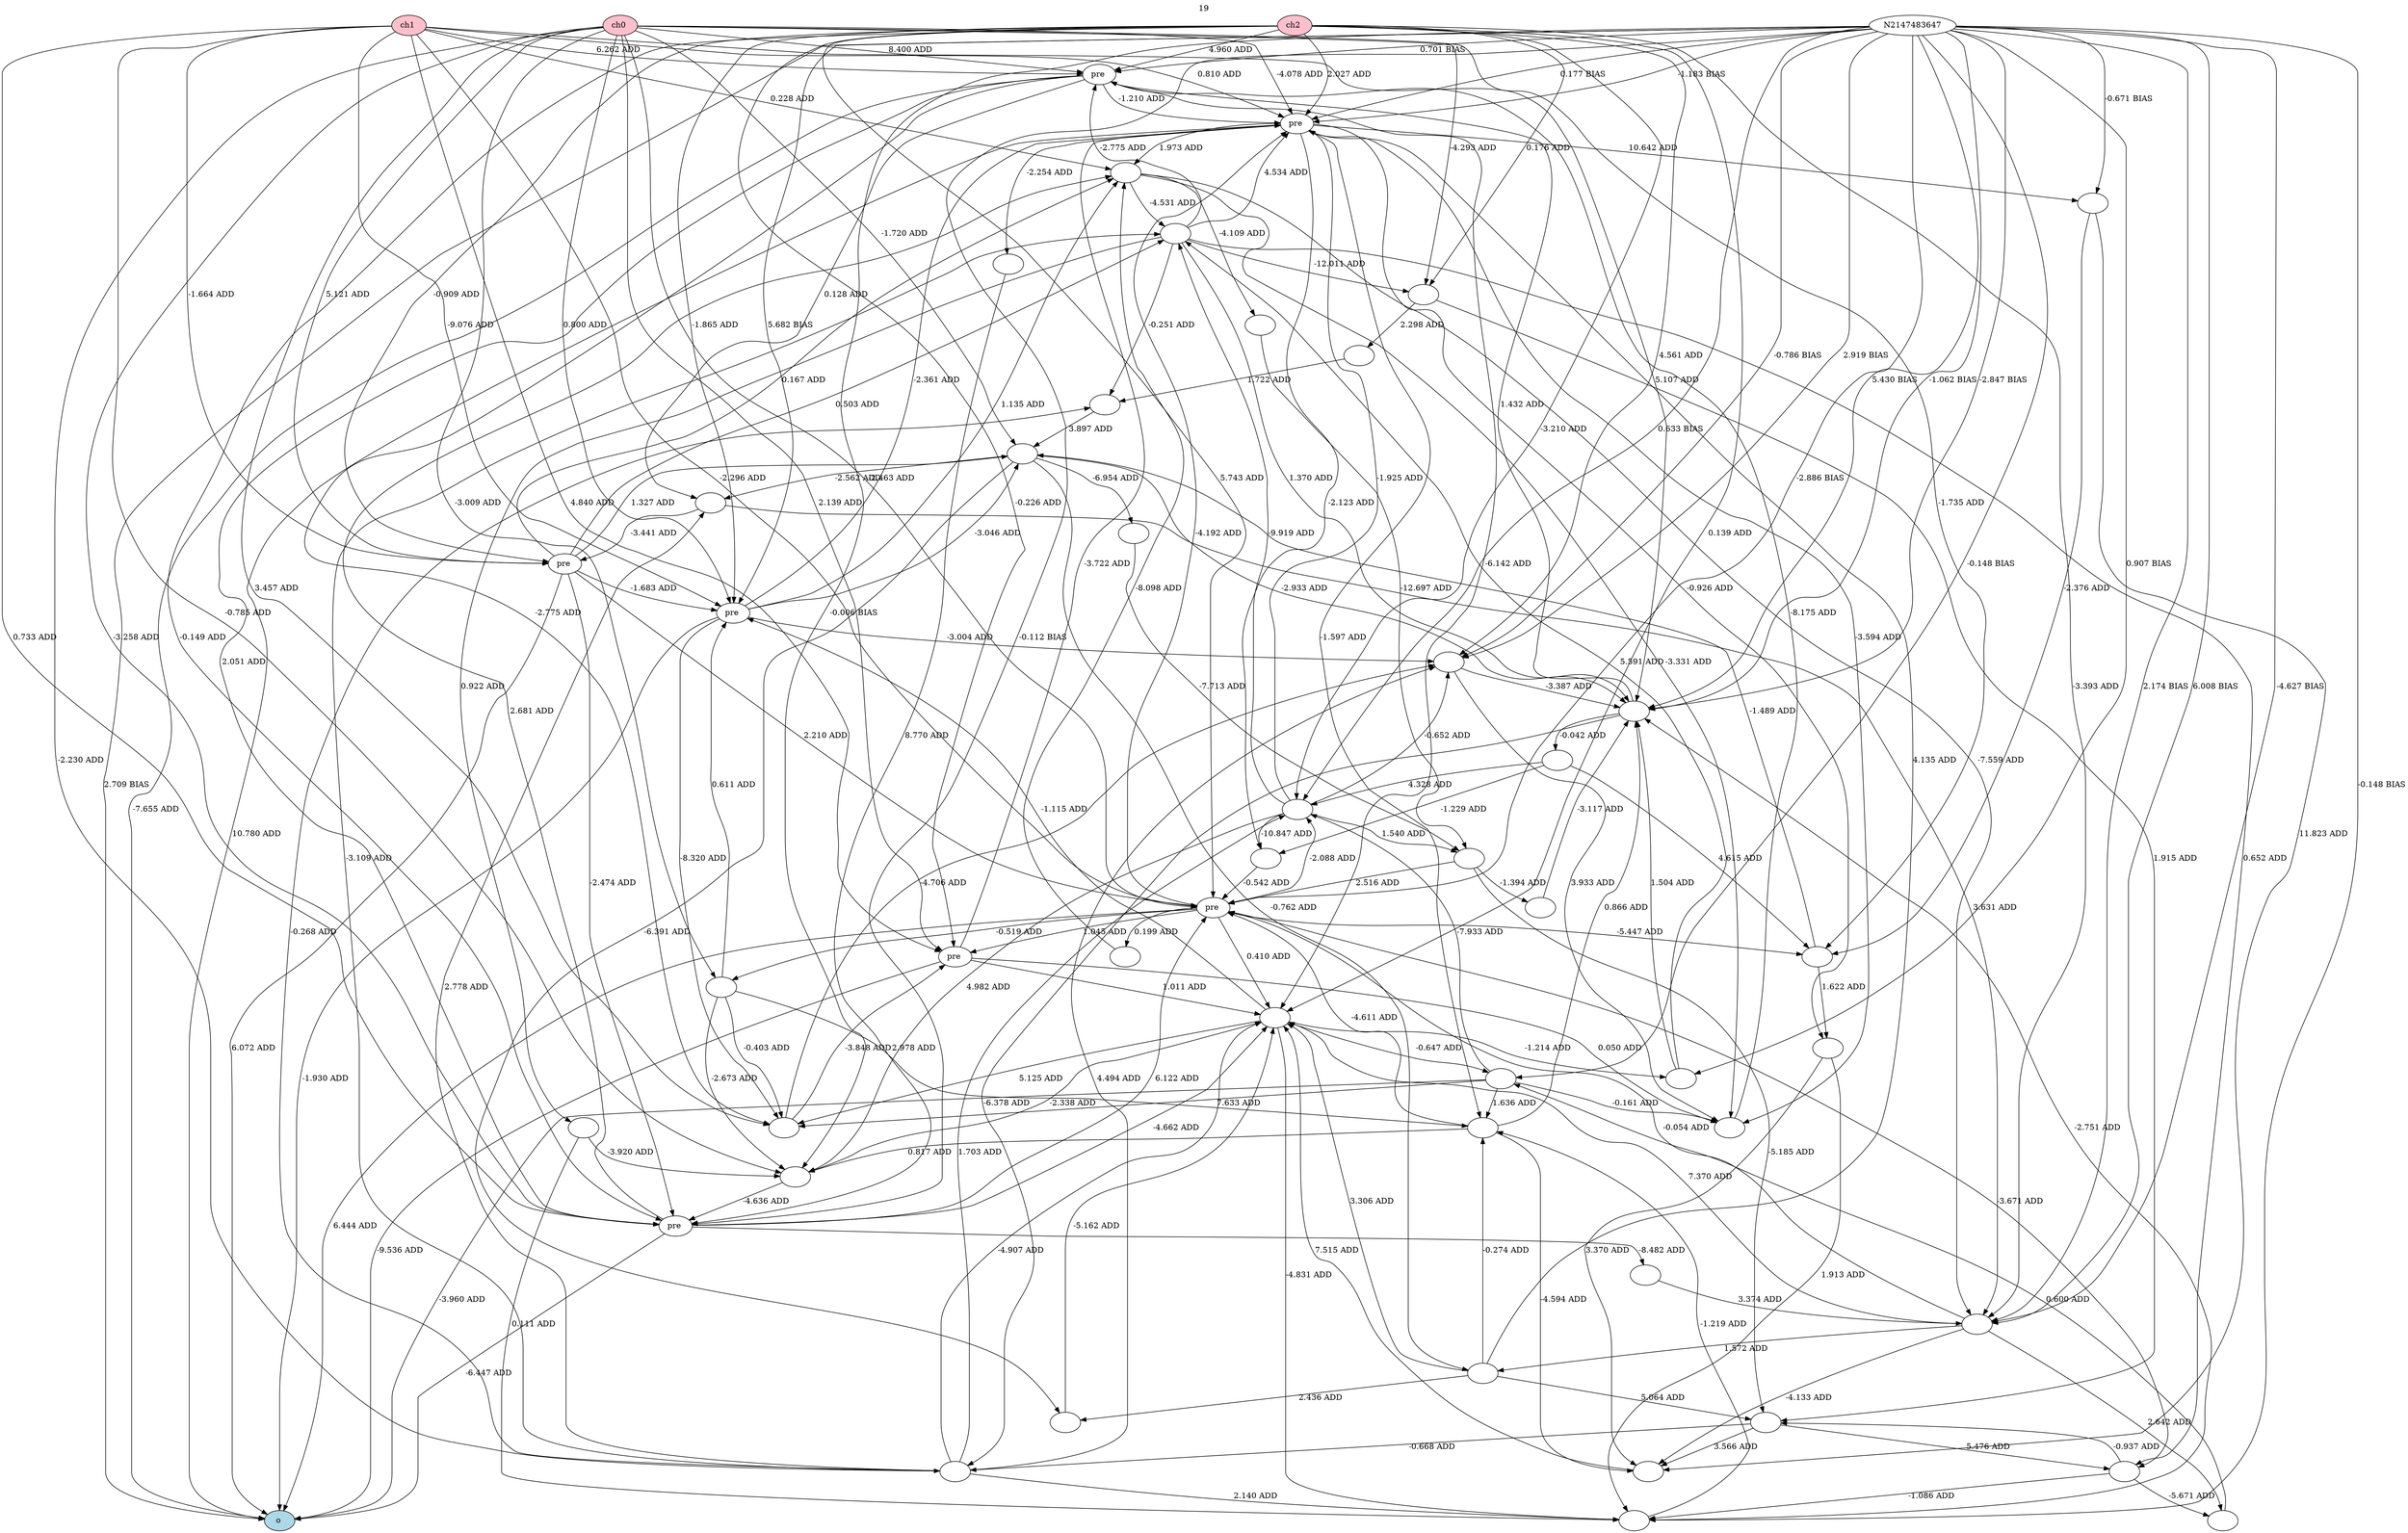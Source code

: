 digraph g {
graph [overlap="false"];
N251372 -> N251365 [label="8.400 ADD"];
N251372 -> N251366 [label="-4.078 ADD"];
N251372 -> N251369 [label="0.800 ADD"];
N251372 -> N251371 [label="-2.463 ADD"];
N251372 -> N251368 [label="2.139 ADD"];
N251372 -> N251370 [label="-3.258 ADD"];
N251372 -> N251367 [label="5.121 ADD"];
N251373 -> N251365 [label="4.960 ADD"];
N251373 -> N251366 [label="2.027 ADD"];
N251373 -> N251369 [label="-1.865 ADD"];
N251373 -> N251371 [label="5.743 ADD"];
N251373 -> N251368 [label="-0.226 ADD"];
N251373 -> N251370 [label="-0.149 ADD"];
N251373 -> N251367 [label="-0.909 ADD"];
N251374 -> N251365 [label="6.262 ADD"];
N251374 -> N251366 [label="0.810 ADD"];
N251374 -> N251369 [label="-9.076 ADD"];
N251374 -> N251371 [label="-2.296 ADD"];
N251374 -> N251368 [label="4.840 ADD"];
N251374 -> N251370 [label="0.733 ADD"];
N251374 -> N251367 [label="-1.664 ADD"];
N251365 -> N251375 [label="-7.655 ADD"];
N251366 -> N251375 [label="10.780 ADD"];
N251369 -> N251375 [label="-1.930 ADD"];
N251371 -> N251375 [label="6.444 ADD"];
N251368 -> N251375 [label="-9.536 ADD"];
N251370 -> N251375 [label="-6.447 ADD"];
N251367 -> N251375 [label="6.072 ADD"];
N251367 -> N251369 [label="-1.683 ADD"];
N251365 -> N252238 [label="-2.775 ADD"];
N252238 -> N251368 [label="-3.848 ADD"];
N251365 -> N251366 [label="-1.210 ADD"];
N251367 -> N251370 [label="-2.474 ADD"];
N2147483647 -> N251369 [label="5.682 BIAS"];
N251367 -> N251371 [label="2.210 ADD"];
N251368 -> N255597 [label="1.011 ADD"];
N255597 -> N252238 [label="5.125 ADD"];
N251373 -> N255597 [label="0.139 ADD"];
N251369 -> N252238 [label="-8.320 ADD"];
N2147483647 -> N251366 [label="0.177 BIAS"];
N251370 -> N251371 [label="6.122 ADD"];
N251367 -> N257485 [label="0.503 ADD"];
N257485 -> N251365 [label="-2.775 ADD"];
N251368 -> N257487 [label="0.050 ADD"];
N257487 -> N251365 [label="-8.175 ADD"];
N251369 -> N258171 [label="1.135 ADD"];
N258171 -> N257487 [label="-3.331 ADD"];
N251369 -> N251366 [label="-2.361 ADD"];
N251368 -> N251366 [label="-3.722 ADD"];
N251367 -> N258171 [label="0.167 ADD"];
N251371 -> N251366 [label="-4.192 ADD"];
N251370 -> N258171 [label="2.681 ADD"];
N2147483647 -> N251365 [label="0.701 BIAS"];
N255597 -> N251369 [label="-1.115 ADD"];
N2147483647 -> N251371 [label="-2.886 BIAS"];
N251372 -> N252238 [label="3.457 ADD"];
N251365 -> N251370 [label="2.051 ADD"];
N251365 -> N264957 [label="0.128 ADD"];
N264957 -> N251367 [label="-3.441 ADD"];
N264957 -> N266238 [label="3.631 ADD"];
N266238 -> N255597 [label="7.370 ADD"];
N252238 -> N269408 [label="-4.706 ADD"];
N269408 -> N257487 [label="3.933 ADD"];
N255597 -> N269409 [label="-0.647 ADD"];
N269409 -> N252238 [label="7.633 ADD"];
N2147483647 -> N269409 [label="-0.148 BIAS"];
N269409 -> N251375 [label="-3.960 ADD"];
N257485 -> N272619 [label="1.370 ADD"];
N272619 -> N251365 [label="1.432 ADD"];
N258171 -> N266238 [label="-7.559 ADD"];
N257485 -> N251366 [label="4.534 ADD"];
N251373 -> N269408 [label="4.561 ADD"];
N2147483647 -> N272619 [label="-1.062 BIAS"];
N258171 -> N257485 [label="-4.531 ADD"];
N251372 -> N279477 [label="-2.230 ADD"];
N279477 -> N257485 [label="-3.109 ADD"];
N251372 -> N279480 [label="-3.009 ADD"];
N279480 -> N251369 [label="0.611 ADD"];
N2147483647 -> N269408 [label="-0.786 BIAS"];
N2147483647 -> N251366 [label="-1.183 BIAS"];
N279477 -> N269408 [label="4.494 ADD"];
N251366 -> N283267 [label="-1.597 ADD"];
N283267 -> N251371 [label="-4.611 ADD"];
N283267 -> N283846 [label="0.817 ADD"];
N283846 -> N251370 [label="-4.636 ADD"];
N272619 -> N279477 [label="-6.378 ADD"];
N283846 -> N255597 [label="-2.338 ADD"];
N251369 -> N269408 [label="-3.004 ADD"];
N269409 -> N257487 [label="-0.161 ADD"];
N279477 -> N255597 [label="-4.907 ADD"];
N269409 -> N293162 [label="-7.933 ADD"];
N293162 -> N269408 [label="-0.652 ADD"];
N251374 -> N258171 [label="0.228 ADD"];
N251373 -> N293162 [label="-3.210 ADD"];
N2147483647 -> N293162 [label="0.633 BIAS"];
N279477 -> N264957 [label="2.778 ADD"];
N251366 -> N257487 [label="-3.594 ADD"];
N2147483647 -> N251370 [label="-0.112 BIAS"];
N293162 -> N283846 [label="4.982 ADD"];
N251371 -> N251368 [label="1.045 ADD"];
N2147483647 -> N272619 [label="-2.847 BIAS"];
N251374 -> N272619 [label="5.107 ADD"];
N293162 -> N251366 [label="-1.925 ADD"];
N255597 -> N305941 [label="-4.831 ADD"];
N305941 -> N283267 [label="-1.219 ADD"];
N251369 -> N307738 [label="-3.046 ADD"];
N307738 -> N272619 [label="-2.933 ADD"];
N279480 -> N283267 [label="2.978 ADD"];
N255597 -> N308751 [label="-1.214 ADD"];
N308751 -> N257485 [label="5.591 ADD"];
N251367 -> N307738 [label="1.327 ADD"];
N251371 -> N310810 [label="-3.671 ADD"];
N310810 -> N305941 [label="-1.086 ADD"];
N269408 -> N272619 [label="-3.387 ADD"];
N2147483647 -> N251375 [label="2.709 BIAS"];
N279480 -> N283846 [label="-2.673 ADD"];
N251371 -> N255597 [label="0.410 ADD"];
N307738 -> N264957 [label="-2.562 ADD"];
N251365 -> N255597 [label="-6.142 ADD"];
N2147483647 -> N283846 [label="-0.006 BIAS"];
N251372 -> N307738 [label="-1.720 ADD"];
N251370 -> N255597 [label="-4.662 ADD"];
N257485 -> N310810 [label="0.652 ADD"];
N310810 -> N322960 [label="-0.937 ADD"];
N322960 -> N310810 [label="5.476 ADD"];
N308751 -> N272619 [label="1.504 ADD"];
N251374 -> N283846 [label="-0.785 ADD"];
N310810 -> N332021 [label="-5.671 ADD"];
N332021 -> N269409 [label="0.600 ADD"];
N251373 -> N266238 [label="-3.393 ADD"];
N307738 -> N334092 [label="-0.762 ADD"];
N334092 -> N251366 [label="4.135 ADD"];
N2147483647 -> N269408 [label="2.919 BIAS"];
N283267 -> N272619 [label="0.866 ADD"];
N2147483647 -> N266238 [label="6.008 BIAS"];
N293162 -> N257485 [label="-9.919 ADD"];
N266238 -> N340961 [label="-4.133 ADD"];
N340961 -> N255597 [label="7.515 ADD"];
N251371 -> N279480 [label="-0.519 ADD"];
N251366 -> N258171 [label="1.973 ADD"];
N251372 -> N358668 [label="-1.735 ADD"];
N358668 -> N307738 [label="-1.489 ADD"];
N2147483647 -> N305941 [label="-0.148 BIAS"];
N279477 -> N293162 [label="1.703 ADD"];
N266238 -> N334092 [label="1.572 ADD"];
N305941 -> N272619 [label="-2.751 ADD"];
N251366 -> N362912 [label="10.642 ADD"];
N362912 -> N358668 [label="-2.376 ADD"];
N251366 -> N369084 [label="-2.254 ADD"];
N369084 -> N251370 [label="8.770 ADD"];
N266238 -> N332021 [label="2.642 ADD"];
N334092 -> N255597 [label="3.306 ADD"];
N307738 -> N373528 [label="-6.391 ADD"];
N373528 -> N255597 [label="-5.162 ADD"];
N257485 -> N374803 [label="0.922 ADD"];
N374803 -> N283846 [label="-3.920 ADD"];
N251371 -> N358668 [label="-5.447 ADD"];
N251371 -> N293162 [label="-2.088 ADD"];
N322960 -> N340961 [label="3.566 ADD"];
N272619 -> N382615 [label="-0.042 ADD"];
N382615 -> N358668 [label="4.615 ADD"];
N2147483647 -> N308751 [label="0.907 BIAS"];
N2147483647 -> N362912 [label="-0.671 BIAS"];
N322960 -> N279477 [label="-0.668 ADD"];
N2147483647 -> N266238 [label="-4.627 BIAS"];
N251373 -> N395319 [label="0.176 ADD"];
N395319 -> N322960 [label="1.915 ADD"];
N251366 -> N395321 [label="-0.926 ADD"];
N395321 -> N305941 [label="1.913 ADD"];
N283267 -> N340961 [label="-4.594 ADD"];
N395321 -> N340961 [label="3.370 ADD"];
N334092 -> N373528 [label="2.436 ADD"];
N382615 -> N293162 [label="4.328 ADD"];
N374803 -> N305941 [label="0.111 ADD"];
N266238 -> N251371 [label="-0.054 ADD"];
N382615 -> N419672 [label="-1.229 ADD"];
N419672 -> N251371 [label="-0.542 ADD"];
N257485 -> N395319 [label="-12.011 ADD"];
N251371 -> N429766 [label="0.199 ADD"];
N429766 -> N258171 [label="-8.098 ADD"];
N251366 -> N419672 [label="-2.123 ADD"];
N2147483647 -> N272619 [label="5.430 BIAS"];
N358668 -> N395321 [label="1.622 ADD"];
N269409 -> N283267 [label="1.636 ADD"];
N293162 -> N442325 [label="1.540 ADD"];
N442325 -> N251371 [label="2.516 ADD"];
N2147483647 -> N266238 [label="2.174 BIAS"];
N307738 -> N443632 [label="-6.954 ADD"];
N443632 -> N442325 [label="-7.713 ADD"];
N334092 -> N283267 [label="-0.274 ADD"];
N334092 -> N322960 [label="5.064 ADD"];
N362912 -> N340961 [label="11.823 ADD"];
N251372 -> N395319 [label="-4.293 ADD"];
N442325 -> N461457 [label="-1.394 ADD"];
N461457 -> N272619 [label="-3.117 ADD"];
N251370 -> N472314 [label="-8.482 ADD"];
N472314 -> N266238 [label="3.374 ADD"];
N279477 -> N305941 [label="2.140 ADD"];
N279477 -> N482089 [label="-0.268 ADD"];
N482089 -> N307738 [label="3.897 ADD"];
N442325 -> N322960 [label="-5.185 ADD"];
N395319 -> N502249 [label="2.298 ADD"];
N502249 -> N482089 [label="1.722 ADD"];
N258171 -> N505621 [label="-4.109 ADD"];
N505621 -> N442325 [label="-12.697 ADD"];
N279480 -> N252238 [label="-0.403 ADD"];
N257485 -> N482089 [label="-0.251 ADD"];
N293162 -> N419672 [label="-10.847 ADD"];
N251365 [label="pre ",fillcolor="white",style="filled"];
N251366 [label="pre ",fillcolor="white",style="filled"];
N251367 [label="pre ",fillcolor="white",style="filled"];
N251368 [label="pre ",fillcolor="white",style="filled"];
N251369 [label="pre ",fillcolor="white",style="filled"];
N251370 [label="pre ",fillcolor="white",style="filled"];
N251371 [label="pre ",fillcolor="white",style="filled"];
N251372 [label="ch0 ",fillcolor="pink",style="filled"];
N251373 [label="ch2 ",fillcolor="pink",style="filled"];
N251374 [label="ch1 ",fillcolor="pink",style="filled"];
N251375 [label="o ",fillcolor="lightblue",style="filled"];
N252238 [label=" ",fillcolor="white",style="filled"];
N255597 [label=" ",fillcolor="white",style="filled"];
N257485 [label=" ",fillcolor="white",style="filled"];
N257487 [label=" ",fillcolor="white",style="filled"];
N258171 [label=" ",fillcolor="white",style="filled"];
N264957 [label=" ",fillcolor="white",style="filled"];
N266238 [label=" ",fillcolor="white",style="filled"];
N269408 [label=" ",fillcolor="white",style="filled"];
N269409 [label=" ",fillcolor="white",style="filled"];
N272619 [label=" ",fillcolor="white",style="filled"];
N279477 [label=" ",fillcolor="white",style="filled"];
N279480 [label=" ",fillcolor="white",style="filled"];
N283267 [label=" ",fillcolor="white",style="filled"];
N283846 [label=" ",fillcolor="white",style="filled"];
N293162 [label=" ",fillcolor="white",style="filled"];
N305941 [label=" ",fillcolor="white",style="filled"];
N307738 [label=" ",fillcolor="white",style="filled"];
N308751 [label=" ",fillcolor="white",style="filled"];
N310810 [label=" ",fillcolor="white",style="filled"];
N322960 [label=" ",fillcolor="white",style="filled"];
N332021 [label=" ",fillcolor="white",style="filled"];
N334092 [label=" ",fillcolor="white",style="filled"];
N340961 [label=" ",fillcolor="white",style="filled"];
N358668 [label=" ",fillcolor="white",style="filled"];
N362912 [label=" ",fillcolor="white",style="filled"];
N369084 [label=" ",fillcolor="white",style="filled"];
N373528 [label=" ",fillcolor="white",style="filled"];
N374803 [label=" ",fillcolor="white",style="filled"];
N382615 [label=" ",fillcolor="white",style="filled"];
N395319 [label=" ",fillcolor="white",style="filled"];
N395321 [label=" ",fillcolor="white",style="filled"];
N419672 [label=" ",fillcolor="white",style="filled"];
N429766 [label=" ",fillcolor="white",style="filled"];
N442325 [label=" ",fillcolor="white",style="filled"];
N443632 [label=" ",fillcolor="white",style="filled"];
N461457 [label=" ",fillcolor="white",style="filled"];
N472314 [label=" ",fillcolor="white",style="filled"];
N482089 [label=" ",fillcolor="white",style="filled"];
N502249 [label=" ",fillcolor="white",style="filled"];
N505621 [label=" ",fillcolor="white",style="filled"];
{rank=min; N251372; N251373; N251374; }
{rank=max; N251375; }
labelloc="t"
label="19"
}
